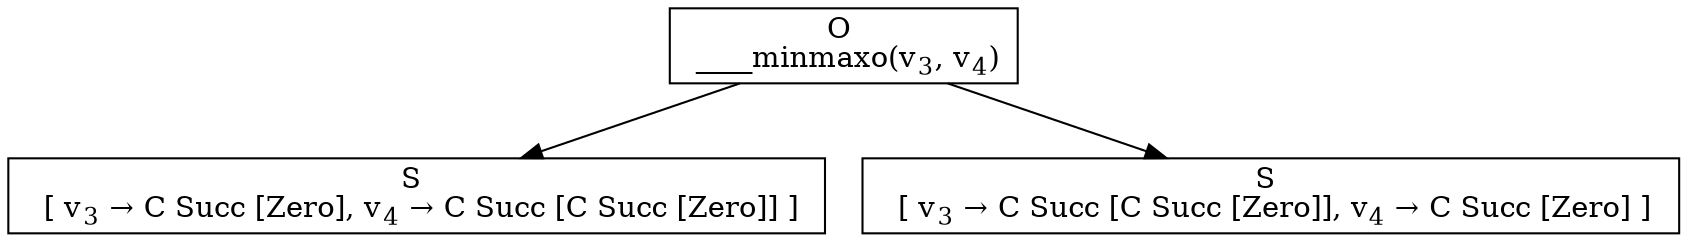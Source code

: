digraph {
    graph [rankdir=TB
          ,bgcolor=transparent];
    node [shape=box
         ,fillcolor=white
         ,style=filled];
    0 [label=<O <BR/> ____minmaxo(v<SUB>3</SUB>, v<SUB>4</SUB>)>];
    1 [label=<S <BR/>  [ v<SUB>3</SUB> &rarr; C Succ [Zero], v<SUB>4</SUB> &rarr; C Succ [C Succ [Zero]] ] >];
    2 [label=<S <BR/>  [ v<SUB>3</SUB> &rarr; C Succ [C Succ [Zero]], v<SUB>4</SUB> &rarr; C Succ [Zero] ] >];
    0 -> 1 [label=""];
    0 -> 2 [label=""];
}